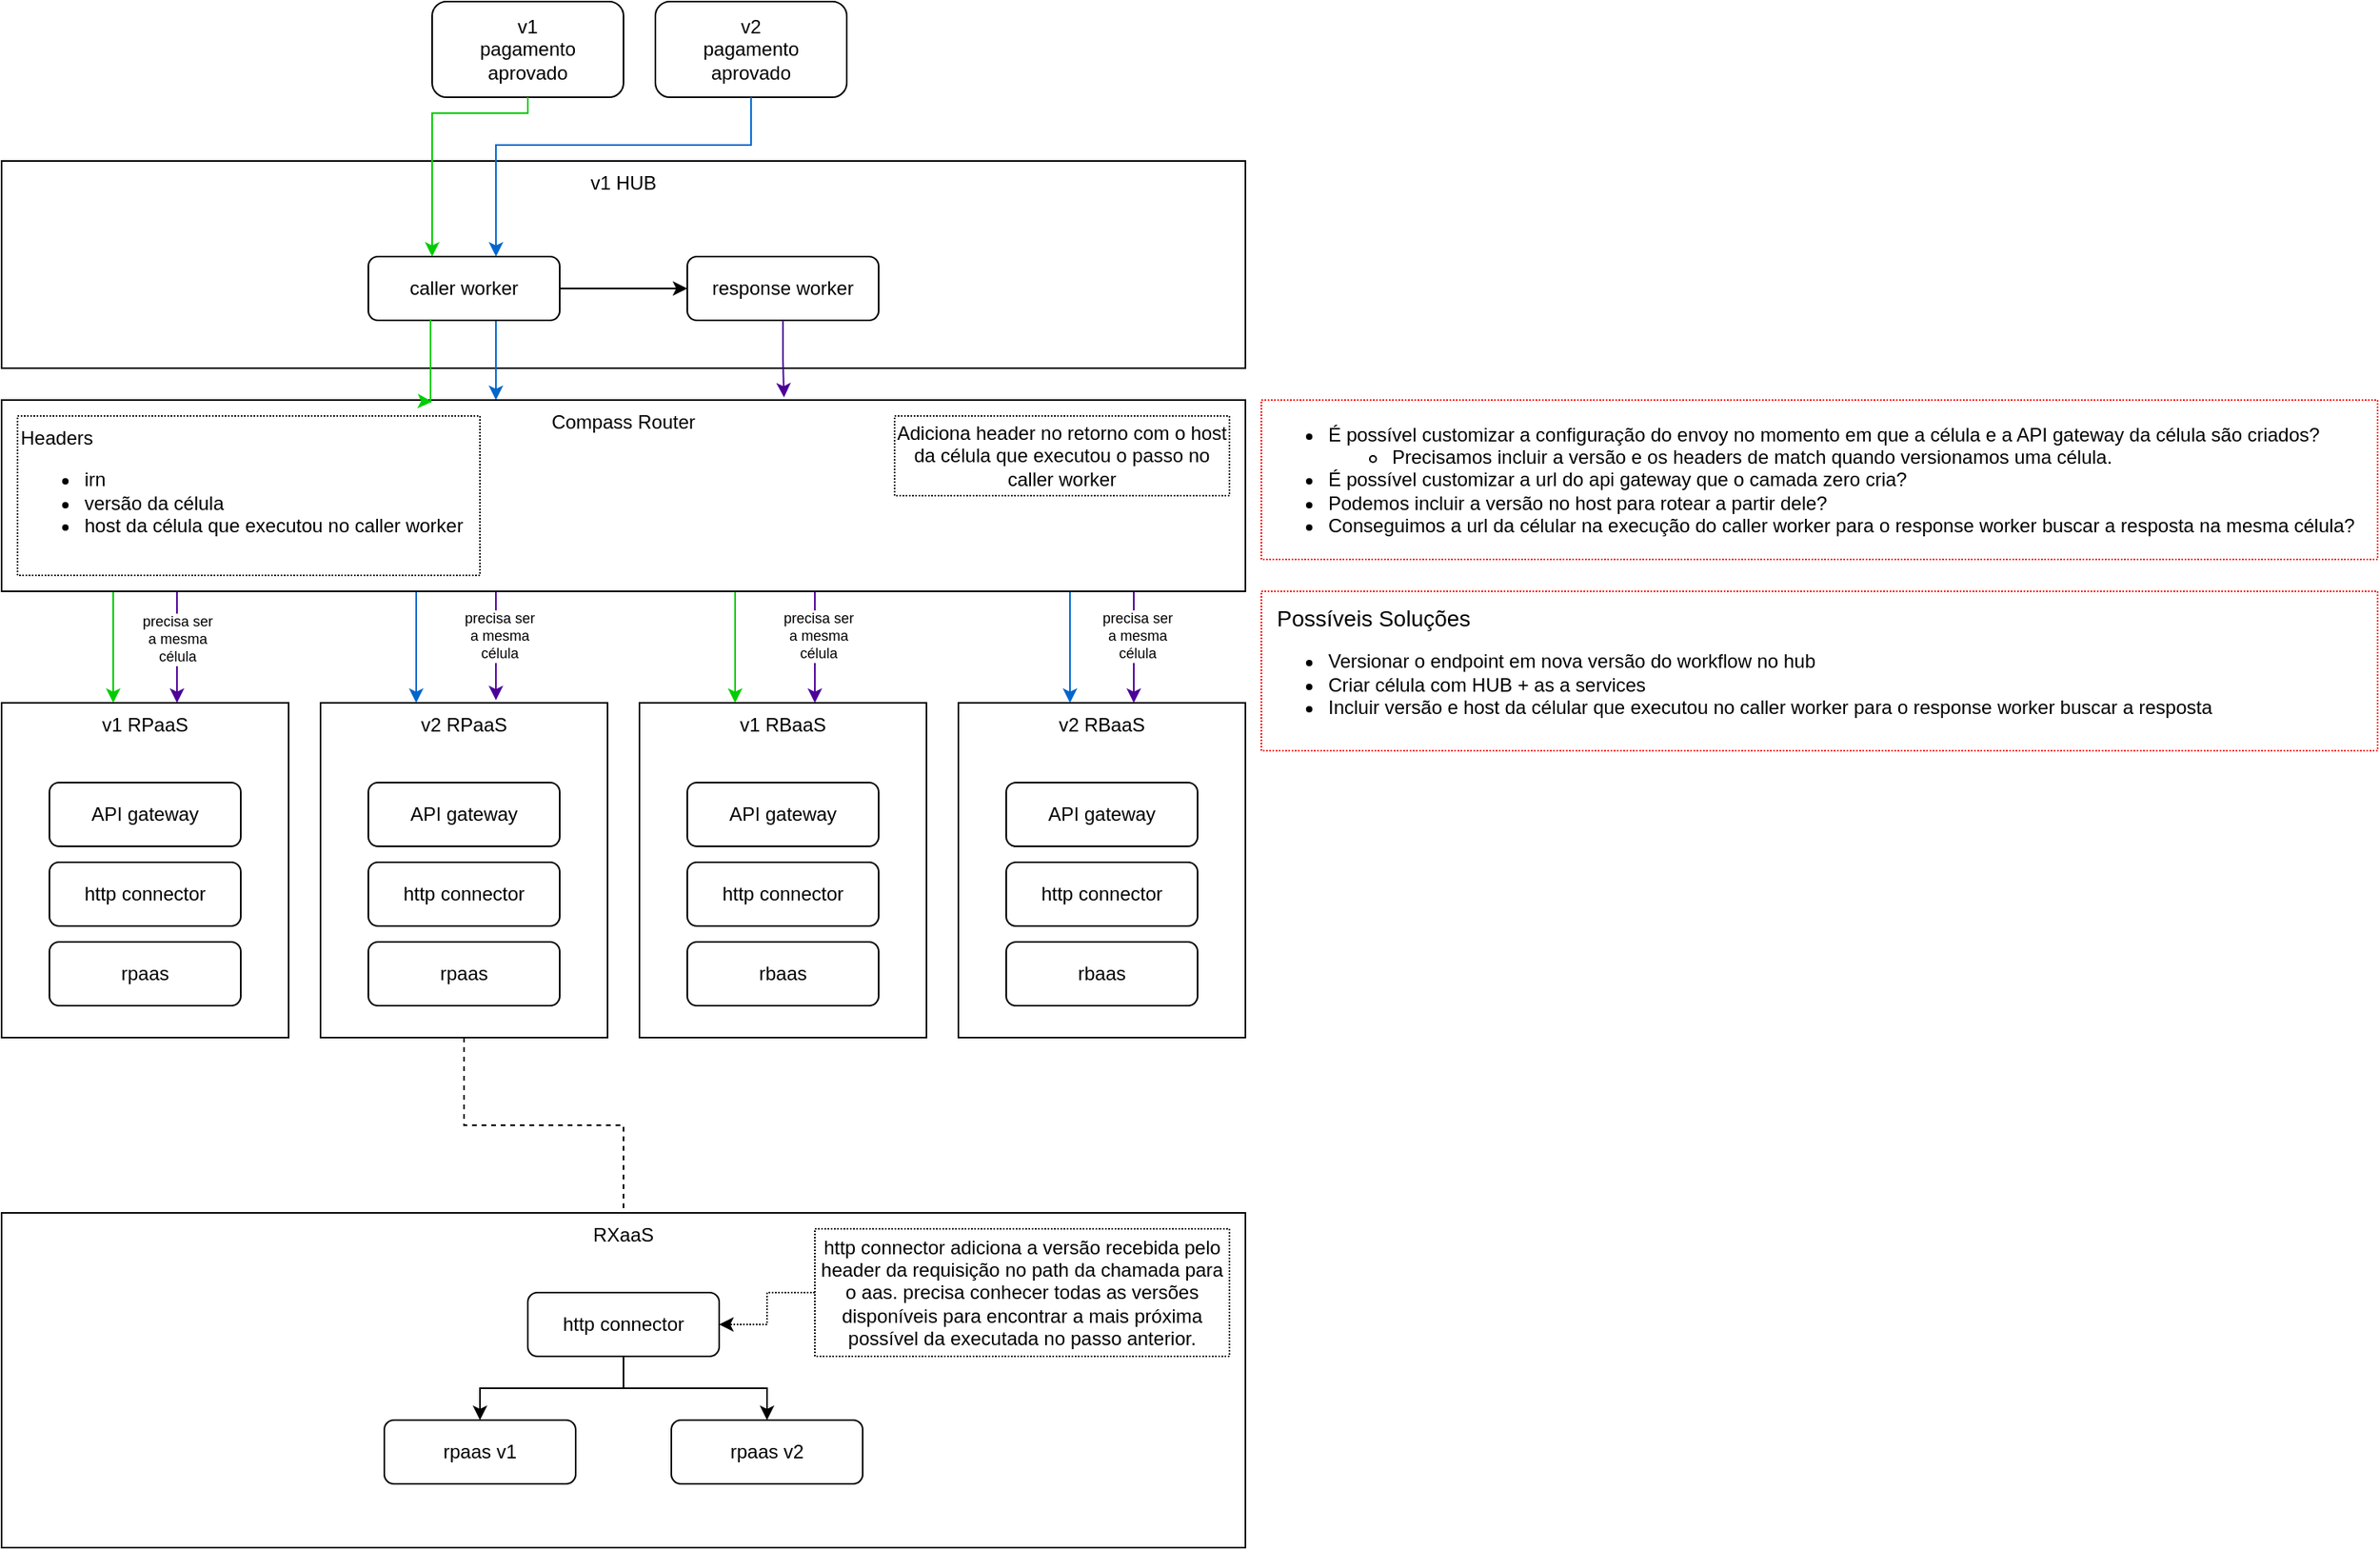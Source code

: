 <mxfile version="23.1.6" type="device">
  <diagram name="Page-1" id="e-UWlnVNp6fFZ6mDiCyq">
    <mxGraphModel dx="1481" dy="771" grid="1" gridSize="10" guides="1" tooltips="1" connect="1" arrows="1" fold="1" page="1" pageScale="1" pageWidth="850" pageHeight="1100" math="0" shadow="0">
      <root>
        <mxCell id="0" />
        <mxCell id="1" parent="0" />
        <mxCell id="oFm05coAz8Q8FIHRmpqH-1" value="v1&lt;br&gt;pagamento&lt;br&gt;aprovado" style="rounded=1;whiteSpace=wrap;html=1;" parent="1" vertex="1">
          <mxGeometry x="310" y="20" width="120" height="60" as="geometry" />
        </mxCell>
        <mxCell id="oFm05coAz8Q8FIHRmpqH-2" value="v2&lt;br&gt;pagamento&lt;br&gt;aprovado" style="rounded=1;whiteSpace=wrap;html=1;" parent="1" vertex="1">
          <mxGeometry x="450" y="20" width="120" height="60" as="geometry" />
        </mxCell>
        <mxCell id="oFm05coAz8Q8FIHRmpqH-3" value="v1 HUB" style="rounded=0;whiteSpace=wrap;html=1;verticalAlign=top;" parent="1" vertex="1">
          <mxGeometry x="40" y="120" width="780" height="130" as="geometry" />
        </mxCell>
        <mxCell id="oFm05coAz8Q8FIHRmpqH-20" style="edgeStyle=orthogonalEdgeStyle;rounded=0;orthogonalLoop=1;jettySize=auto;html=1;strokeColor=#0066CC;" parent="1" source="oFm05coAz8Q8FIHRmpqH-4" target="oFm05coAz8Q8FIHRmpqH-24" edge="1">
          <mxGeometry relative="1" as="geometry">
            <mxPoint x="330" y="260" as="targetPoint" />
            <Array as="points">
              <mxPoint x="350" y="260" />
              <mxPoint x="350" y="260" />
            </Array>
          </mxGeometry>
        </mxCell>
        <mxCell id="oFm05coAz8Q8FIHRmpqH-21" style="edgeStyle=orthogonalEdgeStyle;rounded=0;orthogonalLoop=1;jettySize=auto;html=1;" parent="1" source="oFm05coAz8Q8FIHRmpqH-4" target="oFm05coAz8Q8FIHRmpqH-5" edge="1">
          <mxGeometry relative="1" as="geometry" />
        </mxCell>
        <mxCell id="oFm05coAz8Q8FIHRmpqH-4" value="caller worker" style="rounded=1;whiteSpace=wrap;html=1;" parent="1" vertex="1">
          <mxGeometry x="270" y="180" width="120" height="40" as="geometry" />
        </mxCell>
        <mxCell id="oFm05coAz8Q8FIHRmpqH-5" value="response worker" style="rounded=1;whiteSpace=wrap;html=1;" parent="1" vertex="1">
          <mxGeometry x="470" y="180" width="120" height="40" as="geometry" />
        </mxCell>
        <mxCell id="oFm05coAz8Q8FIHRmpqH-47" style="edgeStyle=orthogonalEdgeStyle;rounded=0;orthogonalLoop=1;jettySize=auto;html=1;dashed=1;endArrow=none;endFill=0;exitX=0.5;exitY=1;exitDx=0;exitDy=0;" parent="1" source="oFm05coAz8Q8FIHRmpqH-10" target="oFm05coAz8Q8FIHRmpqH-32" edge="1">
          <mxGeometry relative="1" as="geometry">
            <Array as="points">
              <mxPoint x="330" y="725" />
              <mxPoint x="430" y="725" />
            </Array>
          </mxGeometry>
        </mxCell>
        <mxCell id="oFm05coAz8Q8FIHRmpqH-7" value="v1 RPaaS" style="rounded=0;whiteSpace=wrap;html=1;verticalAlign=top;" parent="1" vertex="1">
          <mxGeometry x="40" y="460" width="180" height="210" as="geometry" />
        </mxCell>
        <mxCell id="oFm05coAz8Q8FIHRmpqH-8" value="http connector" style="rounded=1;whiteSpace=wrap;html=1;" parent="1" vertex="1">
          <mxGeometry x="70" y="560" width="120" height="40" as="geometry" />
        </mxCell>
        <mxCell id="oFm05coAz8Q8FIHRmpqH-9" value="rpaas" style="rounded=1;whiteSpace=wrap;html=1;" parent="1" vertex="1">
          <mxGeometry x="70" y="610" width="120" height="40" as="geometry" />
        </mxCell>
        <mxCell id="oFm05coAz8Q8FIHRmpqH-10" value="v2 RPaaS" style="rounded=0;whiteSpace=wrap;html=1;verticalAlign=top;" parent="1" vertex="1">
          <mxGeometry x="240" y="460" width="180" height="210" as="geometry" />
        </mxCell>
        <mxCell id="oFm05coAz8Q8FIHRmpqH-11" value="http connector" style="rounded=1;whiteSpace=wrap;html=1;" parent="1" vertex="1">
          <mxGeometry x="270" y="560" width="120" height="40" as="geometry" />
        </mxCell>
        <mxCell id="oFm05coAz8Q8FIHRmpqH-12" value="rpaas" style="rounded=1;whiteSpace=wrap;html=1;" parent="1" vertex="1">
          <mxGeometry x="270" y="610" width="120" height="40" as="geometry" />
        </mxCell>
        <mxCell id="oFm05coAz8Q8FIHRmpqH-13" value="v1 RBaaS" style="rounded=0;whiteSpace=wrap;html=1;verticalAlign=top;" parent="1" vertex="1">
          <mxGeometry x="440" y="460" width="180" height="210" as="geometry" />
        </mxCell>
        <mxCell id="oFm05coAz8Q8FIHRmpqH-14" value="http connector" style="rounded=1;whiteSpace=wrap;html=1;" parent="1" vertex="1">
          <mxGeometry x="470" y="560" width="120" height="40" as="geometry" />
        </mxCell>
        <mxCell id="oFm05coAz8Q8FIHRmpqH-15" value="rbaas" style="rounded=1;whiteSpace=wrap;html=1;" parent="1" vertex="1">
          <mxGeometry x="470" y="610" width="120" height="40" as="geometry" />
        </mxCell>
        <mxCell id="oFm05coAz8Q8FIHRmpqH-16" value="v2 RBaaS" style="rounded=0;whiteSpace=wrap;html=1;verticalAlign=top;" parent="1" vertex="1">
          <mxGeometry x="640" y="460" width="180" height="210" as="geometry" />
        </mxCell>
        <mxCell id="oFm05coAz8Q8FIHRmpqH-17" value="http connector" style="rounded=1;whiteSpace=wrap;html=1;" parent="1" vertex="1">
          <mxGeometry x="670" y="560" width="120" height="40" as="geometry" />
        </mxCell>
        <mxCell id="oFm05coAz8Q8FIHRmpqH-18" value="rbaas" style="rounded=1;whiteSpace=wrap;html=1;" parent="1" vertex="1">
          <mxGeometry x="670" y="610" width="120" height="40" as="geometry" />
        </mxCell>
        <mxCell id="oFm05coAz8Q8FIHRmpqH-19" style="edgeStyle=orthogonalEdgeStyle;rounded=0;orthogonalLoop=1;jettySize=auto;html=1;strokeColor=#00CC00;" parent="1" source="oFm05coAz8Q8FIHRmpqH-1" edge="1">
          <mxGeometry relative="1" as="geometry">
            <mxPoint x="310" y="180" as="targetPoint" />
            <Array as="points">
              <mxPoint x="370" y="90" />
              <mxPoint x="310" y="90" />
            </Array>
          </mxGeometry>
        </mxCell>
        <mxCell id="oFm05coAz8Q8FIHRmpqH-23" style="edgeStyle=orthogonalEdgeStyle;rounded=0;orthogonalLoop=1;jettySize=auto;html=1;strokeColor=#0066CC;entryX=0.667;entryY=0;entryDx=0;entryDy=0;entryPerimeter=0;" parent="1" source="oFm05coAz8Q8FIHRmpqH-2" target="oFm05coAz8Q8FIHRmpqH-4" edge="1">
          <mxGeometry relative="1" as="geometry">
            <mxPoint x="510" y="120" as="targetPoint" />
            <Array as="points">
              <mxPoint x="510" y="110" />
              <mxPoint x="350" y="110" />
            </Array>
          </mxGeometry>
        </mxCell>
        <mxCell id="oFm05coAz8Q8FIHRmpqH-25" style="edgeStyle=orthogonalEdgeStyle;rounded=0;orthogonalLoop=1;jettySize=auto;html=1;strokeColor=#00CC00;" parent="1" source="oFm05coAz8Q8FIHRmpqH-24" target="oFm05coAz8Q8FIHRmpqH-7" edge="1">
          <mxGeometry relative="1" as="geometry">
            <Array as="points">
              <mxPoint x="110" y="420" />
              <mxPoint x="110" y="420" />
            </Array>
          </mxGeometry>
        </mxCell>
        <mxCell id="oFm05coAz8Q8FIHRmpqH-26" style="edgeStyle=orthogonalEdgeStyle;rounded=0;orthogonalLoop=1;jettySize=auto;html=1;strokeColor=#00CC00;" parent="1" source="oFm05coAz8Q8FIHRmpqH-24" edge="1">
          <mxGeometry relative="1" as="geometry">
            <mxPoint x="500" y="460" as="targetPoint" />
            <Array as="points">
              <mxPoint x="500" y="460" />
            </Array>
          </mxGeometry>
        </mxCell>
        <mxCell id="oFm05coAz8Q8FIHRmpqH-29" style="edgeStyle=orthogonalEdgeStyle;rounded=0;orthogonalLoop=1;jettySize=auto;html=1;strokeColor=#4C0099;" parent="1" source="oFm05coAz8Q8FIHRmpqH-24" edge="1">
          <mxGeometry relative="1" as="geometry">
            <mxPoint x="150" y="460" as="targetPoint" />
            <Array as="points">
              <mxPoint x="150" y="460" />
            </Array>
          </mxGeometry>
        </mxCell>
        <mxCell id="oFm05coAz8Q8FIHRmpqH-48" value="precisa ser&lt;br style=&quot;font-size: 9px;&quot;&gt;a mesma &lt;br style=&quot;font-size: 9px;&quot;&gt;célula" style="edgeLabel;html=1;align=center;verticalAlign=middle;resizable=0;points=[];fontSize=9;" parent="oFm05coAz8Q8FIHRmpqH-29" vertex="1" connectable="0">
          <mxGeometry x="-0.194" y="-3" relative="1" as="geometry">
            <mxPoint x="3" y="2" as="offset" />
          </mxGeometry>
        </mxCell>
        <mxCell id="oFm05coAz8Q8FIHRmpqH-41" style="edgeStyle=orthogonalEdgeStyle;rounded=0;orthogonalLoop=1;jettySize=auto;html=1;strokeColor=#0066CC;" parent="1" source="oFm05coAz8Q8FIHRmpqH-24" edge="1">
          <mxGeometry relative="1" as="geometry">
            <mxPoint x="300" y="460" as="targetPoint" />
            <Array as="points">
              <mxPoint x="300" y="460" />
            </Array>
          </mxGeometry>
        </mxCell>
        <mxCell id="oFm05coAz8Q8FIHRmpqH-43" style="edgeStyle=orthogonalEdgeStyle;rounded=0;orthogonalLoop=1;jettySize=auto;html=1;entryX=0.611;entryY=-0.008;entryDx=0;entryDy=0;entryPerimeter=0;strokeColor=#4C0099;" parent="1" source="oFm05coAz8Q8FIHRmpqH-24" target="oFm05coAz8Q8FIHRmpqH-10" edge="1">
          <mxGeometry relative="1" as="geometry">
            <Array as="points">
              <mxPoint x="350" y="390" />
              <mxPoint x="350" y="390" />
            </Array>
          </mxGeometry>
        </mxCell>
        <mxCell id="oFm05coAz8Q8FIHRmpqH-44" style="edgeStyle=orthogonalEdgeStyle;rounded=0;orthogonalLoop=1;jettySize=auto;html=1;strokeColor=#4C0099;" parent="1" source="oFm05coAz8Q8FIHRmpqH-24" edge="1">
          <mxGeometry relative="1" as="geometry">
            <mxPoint x="550" y="460" as="targetPoint" />
            <Array as="points">
              <mxPoint x="550" y="460" />
            </Array>
          </mxGeometry>
        </mxCell>
        <mxCell id="oFm05coAz8Q8FIHRmpqH-45" style="edgeStyle=orthogonalEdgeStyle;rounded=0;orthogonalLoop=1;jettySize=auto;html=1;strokeColor=#0066CC;" parent="1" source="oFm05coAz8Q8FIHRmpqH-24" edge="1">
          <mxGeometry relative="1" as="geometry">
            <mxPoint x="710" y="460" as="targetPoint" />
            <Array as="points">
              <mxPoint x="710" y="460" />
            </Array>
          </mxGeometry>
        </mxCell>
        <mxCell id="oFm05coAz8Q8FIHRmpqH-46" style="edgeStyle=orthogonalEdgeStyle;rounded=0;orthogonalLoop=1;jettySize=auto;html=1;strokeColor=#4C0099;" parent="1" source="oFm05coAz8Q8FIHRmpqH-24" edge="1">
          <mxGeometry relative="1" as="geometry">
            <mxPoint x="750" y="460" as="targetPoint" />
            <Array as="points">
              <mxPoint x="750" y="400" />
              <mxPoint x="750" y="400" />
            </Array>
          </mxGeometry>
        </mxCell>
        <mxCell id="oFm05coAz8Q8FIHRmpqH-24" value="Compass Router" style="rounded=0;whiteSpace=wrap;html=1;verticalAlign=top;" parent="1" vertex="1">
          <mxGeometry x="40" y="270" width="780" height="120" as="geometry" />
        </mxCell>
        <mxCell id="oFm05coAz8Q8FIHRmpqH-27" style="edgeStyle=orthogonalEdgeStyle;rounded=0;orthogonalLoop=1;jettySize=auto;html=1;entryX=0.358;entryY=0.008;entryDx=0;entryDy=0;entryPerimeter=0;strokeColor=#00CC00;exitX=0.325;exitY=0.982;exitDx=0;exitDy=0;exitPerimeter=0;" parent="1" source="oFm05coAz8Q8FIHRmpqH-4" edge="1">
          <mxGeometry relative="1" as="geometry">
            <mxPoint x="310" y="230" as="sourcePoint" />
            <mxPoint x="310.0" y="271.04" as="targetPoint" />
            <Array as="points">
              <mxPoint x="309" y="271" />
            </Array>
          </mxGeometry>
        </mxCell>
        <mxCell id="oFm05coAz8Q8FIHRmpqH-31" style="edgeStyle=orthogonalEdgeStyle;rounded=0;orthogonalLoop=1;jettySize=auto;html=1;entryX=0.629;entryY=-0.014;entryDx=0;entryDy=0;entryPerimeter=0;strokeColor=#4C0099;" parent="1" source="oFm05coAz8Q8FIHRmpqH-5" target="oFm05coAz8Q8FIHRmpqH-24" edge="1">
          <mxGeometry relative="1" as="geometry" />
        </mxCell>
        <mxCell id="oFm05coAz8Q8FIHRmpqH-32" value="RXaaS" style="rounded=0;whiteSpace=wrap;html=1;verticalAlign=top;" parent="1" vertex="1">
          <mxGeometry x="40" y="780" width="780" height="210" as="geometry" />
        </mxCell>
        <mxCell id="oFm05coAz8Q8FIHRmpqH-38" style="edgeStyle=orthogonalEdgeStyle;rounded=0;orthogonalLoop=1;jettySize=auto;html=1;entryX=0.5;entryY=0;entryDx=0;entryDy=0;" parent="1" source="oFm05coAz8Q8FIHRmpqH-33" target="oFm05coAz8Q8FIHRmpqH-34" edge="1">
          <mxGeometry relative="1" as="geometry">
            <Array as="points">
              <mxPoint x="430" y="890" />
              <mxPoint x="340" y="890" />
            </Array>
          </mxGeometry>
        </mxCell>
        <mxCell id="oFm05coAz8Q8FIHRmpqH-39" style="edgeStyle=orthogonalEdgeStyle;rounded=0;orthogonalLoop=1;jettySize=auto;html=1;entryX=0.5;entryY=0;entryDx=0;entryDy=0;" parent="1" source="oFm05coAz8Q8FIHRmpqH-33" target="oFm05coAz8Q8FIHRmpqH-35" edge="1">
          <mxGeometry relative="1" as="geometry" />
        </mxCell>
        <mxCell id="oFm05coAz8Q8FIHRmpqH-33" value="http connector" style="rounded=1;whiteSpace=wrap;html=1;" parent="1" vertex="1">
          <mxGeometry x="370" y="830" width="120" height="40" as="geometry" />
        </mxCell>
        <mxCell id="oFm05coAz8Q8FIHRmpqH-34" value="rpaas v1" style="rounded=1;whiteSpace=wrap;html=1;" parent="1" vertex="1">
          <mxGeometry x="280" y="910" width="120" height="40" as="geometry" />
        </mxCell>
        <mxCell id="oFm05coAz8Q8FIHRmpqH-35" value="rpaas v2" style="rounded=1;whiteSpace=wrap;html=1;" parent="1" vertex="1">
          <mxGeometry x="460" y="910" width="120" height="40" as="geometry" />
        </mxCell>
        <mxCell id="oFm05coAz8Q8FIHRmpqH-49" value="precisa ser&lt;br style=&quot;font-size: 9px;&quot;&gt;a mesma &lt;br style=&quot;font-size: 9px;&quot;&gt;célula" style="edgeLabel;html=1;align=center;verticalAlign=middle;resizable=0;points=[];fontSize=9;" parent="1" vertex="1" connectable="0">
          <mxGeometry x="200.003" y="419.999" as="geometry">
            <mxPoint x="152" y="-2" as="offset" />
          </mxGeometry>
        </mxCell>
        <mxCell id="oFm05coAz8Q8FIHRmpqH-50" value="precisa ser&lt;br style=&quot;font-size: 9px;&quot;&gt;a mesma &lt;br style=&quot;font-size: 9px;&quot;&gt;célula" style="edgeLabel;html=1;align=center;verticalAlign=middle;resizable=0;points=[];fontSize=9;" parent="1" vertex="1" connectable="0">
          <mxGeometry x="400.003" y="419.999" as="geometry">
            <mxPoint x="152" y="-2" as="offset" />
          </mxGeometry>
        </mxCell>
        <mxCell id="oFm05coAz8Q8FIHRmpqH-51" value="precisa ser&lt;br style=&quot;font-size: 9px;&quot;&gt;a mesma &lt;br style=&quot;font-size: 9px;&quot;&gt;célula" style="edgeLabel;html=1;align=center;verticalAlign=middle;resizable=0;points=[];fontSize=9;" parent="1" vertex="1" connectable="0">
          <mxGeometry x="600.003" y="419.999" as="geometry">
            <mxPoint x="152" y="-2" as="offset" />
          </mxGeometry>
        </mxCell>
        <mxCell id="oFm05coAz8Q8FIHRmpqH-54" style="edgeStyle=orthogonalEdgeStyle;rounded=0;orthogonalLoop=1;jettySize=auto;html=1;entryX=1;entryY=0.5;entryDx=0;entryDy=0;dashed=1;dashPattern=1 1;" parent="1" source="oFm05coAz8Q8FIHRmpqH-53" target="oFm05coAz8Q8FIHRmpqH-33" edge="1">
          <mxGeometry relative="1" as="geometry" />
        </mxCell>
        <mxCell id="oFm05coAz8Q8FIHRmpqH-53" value="http connector adiciona a versão recebida pelo header da requisição no path da chamada para o aas. precisa conhecer todas as versões disponíveis para encontrar a mais próxima possível da executada no passo anterior." style="text;html=1;strokeColor=default;fillColor=none;align=center;verticalAlign=middle;whiteSpace=wrap;rounded=0;dashed=1;dashPattern=1 1;" parent="1" vertex="1">
          <mxGeometry x="550" y="790" width="260" height="80" as="geometry" />
        </mxCell>
        <mxCell id="oFm05coAz8Q8FIHRmpqH-55" value="&lt;ul&gt;&lt;li style=&quot;&quot;&gt;É possível customizar a configuração do envoy no momento em que a célula e a API gateway da célula são criados?&lt;/li&gt;&lt;ul&gt;&lt;li style=&quot;&quot;&gt;Precisamos incluir a versão e os headers de match quando versionamos uma célula.&lt;/li&gt;&lt;/ul&gt;&lt;li style=&quot;&quot;&gt;É possível customizar a url do api gateway que o camada zero cria?&lt;/li&gt;&lt;li style=&quot;&quot;&gt;Podemos incluir a versão no host para rotear a partir dele?&lt;/li&gt;&lt;li style=&quot;&quot;&gt;Conseguimos a url da célular na execução do caller worker para o response worker buscar a resposta na mesma célula?&lt;/li&gt;&lt;/ul&gt;" style="text;html=1;strokeColor=#FF0000;fillColor=none;align=left;verticalAlign=middle;whiteSpace=wrap;rounded=0;dashed=1;dashPattern=1 1;" parent="1" vertex="1">
          <mxGeometry x="830" y="270" width="700" height="100" as="geometry" />
        </mxCell>
        <mxCell id="oFm05coAz8Q8FIHRmpqH-56" value="&lt;div style=&quot;font-size: 14px;&quot;&gt;&lt;font style=&quot;font-size: 14px;&quot;&gt;&amp;nbsp; Possíveis Soluções&lt;/font&gt;&lt;/div&gt;&lt;ul style=&quot;&quot;&gt;&lt;li style=&quot;&quot;&gt;Versionar o endpoint em nova versão do workflow no hub&lt;/li&gt;&lt;li style=&quot;&quot;&gt;Criar célula com HUB + as a services&lt;/li&gt;&lt;li style=&quot;&quot;&gt;Incluir versão e host da célular que executou no caller worker para o response worker buscar a resposta&lt;/li&gt;&lt;/ul&gt;" style="text;html=1;strokeColor=#FF0000;fillColor=none;align=left;verticalAlign=middle;whiteSpace=wrap;rounded=0;dashed=1;dashPattern=1 1;" parent="1" vertex="1">
          <mxGeometry x="830" y="390" width="700" height="100" as="geometry" />
        </mxCell>
        <mxCell id="oFm05coAz8Q8FIHRmpqH-57" value="API gateway" style="rounded=1;whiteSpace=wrap;html=1;" parent="1" vertex="1">
          <mxGeometry x="70" y="510" width="120" height="40" as="geometry" />
        </mxCell>
        <mxCell id="oFm05coAz8Q8FIHRmpqH-58" value="API gateway" style="rounded=1;whiteSpace=wrap;html=1;" parent="1" vertex="1">
          <mxGeometry x="270" y="510" width="120" height="40" as="geometry" />
        </mxCell>
        <mxCell id="oFm05coAz8Q8FIHRmpqH-59" value="API gateway" style="rounded=1;whiteSpace=wrap;html=1;" parent="1" vertex="1">
          <mxGeometry x="470" y="510" width="120" height="40" as="geometry" />
        </mxCell>
        <mxCell id="oFm05coAz8Q8FIHRmpqH-60" value="API gateway" style="rounded=1;whiteSpace=wrap;html=1;" parent="1" vertex="1">
          <mxGeometry x="670" y="510" width="120" height="40" as="geometry" />
        </mxCell>
        <mxCell id="oFm05coAz8Q8FIHRmpqH-61" value="&lt;div&gt;Adiciona header no retorno com o host da célula que executou o passo no caller worker&lt;/div&gt;" style="text;html=1;strokeColor=#000000;fillColor=none;align=center;verticalAlign=middle;whiteSpace=wrap;rounded=0;dashed=1;dashPattern=1 1;" parent="1" vertex="1">
          <mxGeometry x="600" y="280" width="210" height="50" as="geometry" />
        </mxCell>
        <mxCell id="ieF6OrlZIxQz-D5HnKO0-1" value="&lt;div style=&quot;font-size: 12px;&quot;&gt;Headers&lt;/div&gt;&lt;div style=&quot;font-size: 12px;&quot;&gt;&lt;ul style=&quot;font-size: 12px;&quot;&gt;&lt;li style=&quot;font-size: 12px;&quot;&gt;irn&lt;/li&gt;&lt;li style=&quot;font-size: 12px;&quot;&gt;versão da célula&lt;/li&gt;&lt;li style=&quot;font-size: 12px;&quot;&gt;host da célula que executou no caller worker&lt;/li&gt;&lt;/ul&gt;&lt;/div&gt;&lt;div style=&quot;font-size: 12px;&quot;&gt;&lt;br style=&quot;font-size: 12px;&quot;&gt;&lt;/div&gt;" style="text;html=1;strokeColor=#000000;fillColor=none;align=left;verticalAlign=top;whiteSpace=wrap;rounded=0;dashed=1;dashPattern=1 1;fontSize=12;" vertex="1" parent="1">
          <mxGeometry x="50" y="280" width="290" height="100" as="geometry" />
        </mxCell>
      </root>
    </mxGraphModel>
  </diagram>
</mxfile>
